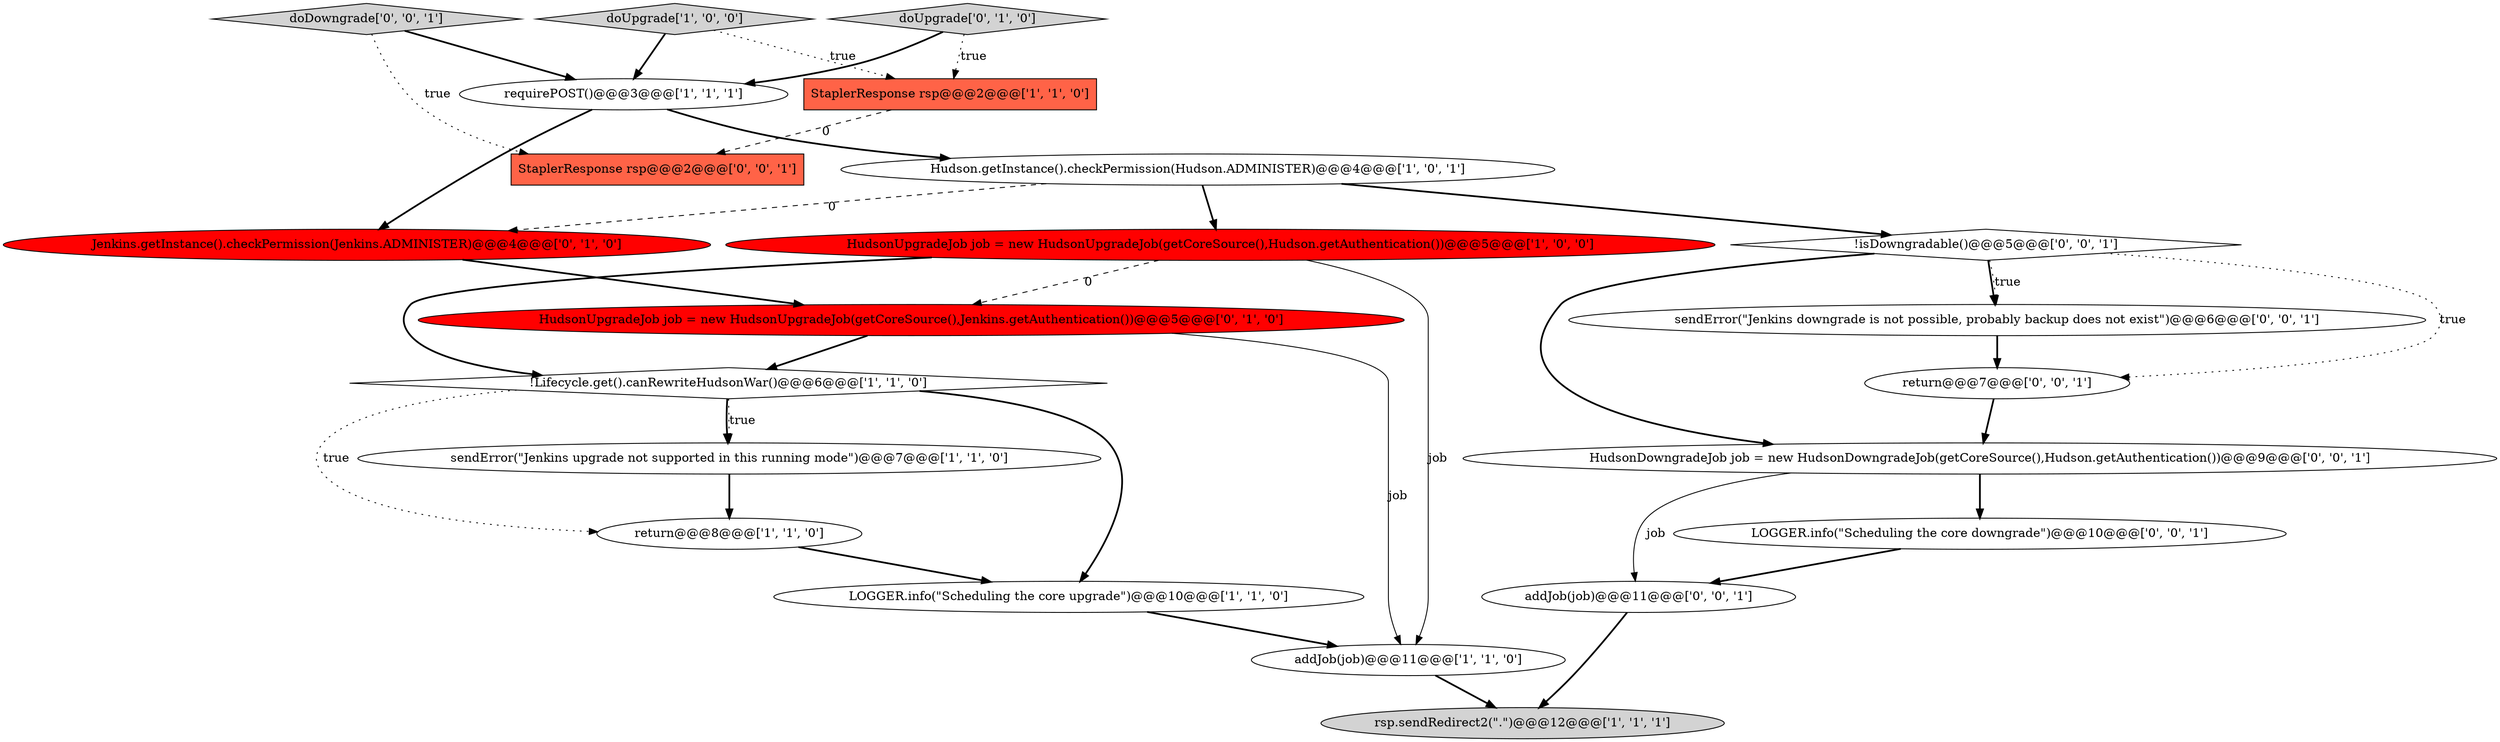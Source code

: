 digraph {
16 [style = filled, label = "!isDowngradable()@@@5@@@['0', '0', '1']", fillcolor = white, shape = diamond image = "AAA0AAABBB3BBB"];
0 [style = filled, label = "StaplerResponse rsp@@@2@@@['1', '1', '0']", fillcolor = tomato, shape = box image = "AAA0AAABBB1BBB"];
2 [style = filled, label = "rsp.sendRedirect2(\".\")@@@12@@@['1', '1', '1']", fillcolor = lightgray, shape = ellipse image = "AAA0AAABBB1BBB"];
5 [style = filled, label = "requirePOST()@@@3@@@['1', '1', '1']", fillcolor = white, shape = ellipse image = "AAA0AAABBB1BBB"];
13 [style = filled, label = "Jenkins.getInstance().checkPermission(Jenkins.ADMINISTER)@@@4@@@['0', '1', '0']", fillcolor = red, shape = ellipse image = "AAA1AAABBB2BBB"];
21 [style = filled, label = "return@@@7@@@['0', '0', '1']", fillcolor = white, shape = ellipse image = "AAA0AAABBB3BBB"];
19 [style = filled, label = "StaplerResponse rsp@@@2@@@['0', '0', '1']", fillcolor = tomato, shape = box image = "AAA0AAABBB3BBB"];
3 [style = filled, label = "LOGGER.info(\"Scheduling the core upgrade\")@@@10@@@['1', '1', '0']", fillcolor = white, shape = ellipse image = "AAA0AAABBB1BBB"];
12 [style = filled, label = "doUpgrade['0', '1', '0']", fillcolor = lightgray, shape = diamond image = "AAA0AAABBB2BBB"];
15 [style = filled, label = "HudsonDowngradeJob job = new HudsonDowngradeJob(getCoreSource(),Hudson.getAuthentication())@@@9@@@['0', '0', '1']", fillcolor = white, shape = ellipse image = "AAA0AAABBB3BBB"];
8 [style = filled, label = "Hudson.getInstance().checkPermission(Hudson.ADMINISTER)@@@4@@@['1', '0', '1']", fillcolor = white, shape = ellipse image = "AAA0AAABBB1BBB"];
1 [style = filled, label = "return@@@8@@@['1', '1', '0']", fillcolor = white, shape = ellipse image = "AAA0AAABBB1BBB"];
7 [style = filled, label = "!Lifecycle.get().canRewriteHudsonWar()@@@6@@@['1', '1', '0']", fillcolor = white, shape = diamond image = "AAA0AAABBB1BBB"];
17 [style = filled, label = "LOGGER.info(\"Scheduling the core downgrade\")@@@10@@@['0', '0', '1']", fillcolor = white, shape = ellipse image = "AAA0AAABBB3BBB"];
14 [style = filled, label = "addJob(job)@@@11@@@['0', '0', '1']", fillcolor = white, shape = ellipse image = "AAA0AAABBB3BBB"];
4 [style = filled, label = "doUpgrade['1', '0', '0']", fillcolor = lightgray, shape = diamond image = "AAA0AAABBB1BBB"];
11 [style = filled, label = "HudsonUpgradeJob job = new HudsonUpgradeJob(getCoreSource(),Jenkins.getAuthentication())@@@5@@@['0', '1', '0']", fillcolor = red, shape = ellipse image = "AAA1AAABBB2BBB"];
6 [style = filled, label = "HudsonUpgradeJob job = new HudsonUpgradeJob(getCoreSource(),Hudson.getAuthentication())@@@5@@@['1', '0', '0']", fillcolor = red, shape = ellipse image = "AAA1AAABBB1BBB"];
20 [style = filled, label = "sendError(\"Jenkins downgrade is not possible, probably backup does not exist\")@@@6@@@['0', '0', '1']", fillcolor = white, shape = ellipse image = "AAA0AAABBB3BBB"];
18 [style = filled, label = "doDowngrade['0', '0', '1']", fillcolor = lightgray, shape = diamond image = "AAA0AAABBB3BBB"];
10 [style = filled, label = "addJob(job)@@@11@@@['1', '1', '0']", fillcolor = white, shape = ellipse image = "AAA0AAABBB1BBB"];
9 [style = filled, label = "sendError(\"Jenkins upgrade not supported in this running mode\")@@@7@@@['1', '1', '0']", fillcolor = white, shape = ellipse image = "AAA0AAABBB1BBB"];
8->16 [style = bold, label=""];
5->8 [style = bold, label=""];
16->15 [style = bold, label=""];
12->5 [style = bold, label=""];
0->19 [style = dashed, label="0"];
6->10 [style = solid, label="job"];
21->15 [style = bold, label=""];
4->0 [style = dotted, label="true"];
6->11 [style = dashed, label="0"];
18->19 [style = dotted, label="true"];
1->3 [style = bold, label=""];
16->20 [style = dotted, label="true"];
8->6 [style = bold, label=""];
15->14 [style = solid, label="job"];
7->9 [style = dotted, label="true"];
13->11 [style = bold, label=""];
7->3 [style = bold, label=""];
8->13 [style = dashed, label="0"];
20->21 [style = bold, label=""];
7->9 [style = bold, label=""];
3->10 [style = bold, label=""];
15->17 [style = bold, label=""];
17->14 [style = bold, label=""];
18->5 [style = bold, label=""];
5->13 [style = bold, label=""];
11->10 [style = solid, label="job"];
12->0 [style = dotted, label="true"];
16->21 [style = dotted, label="true"];
10->2 [style = bold, label=""];
14->2 [style = bold, label=""];
6->7 [style = bold, label=""];
9->1 [style = bold, label=""];
7->1 [style = dotted, label="true"];
16->20 [style = bold, label=""];
4->5 [style = bold, label=""];
11->7 [style = bold, label=""];
}
